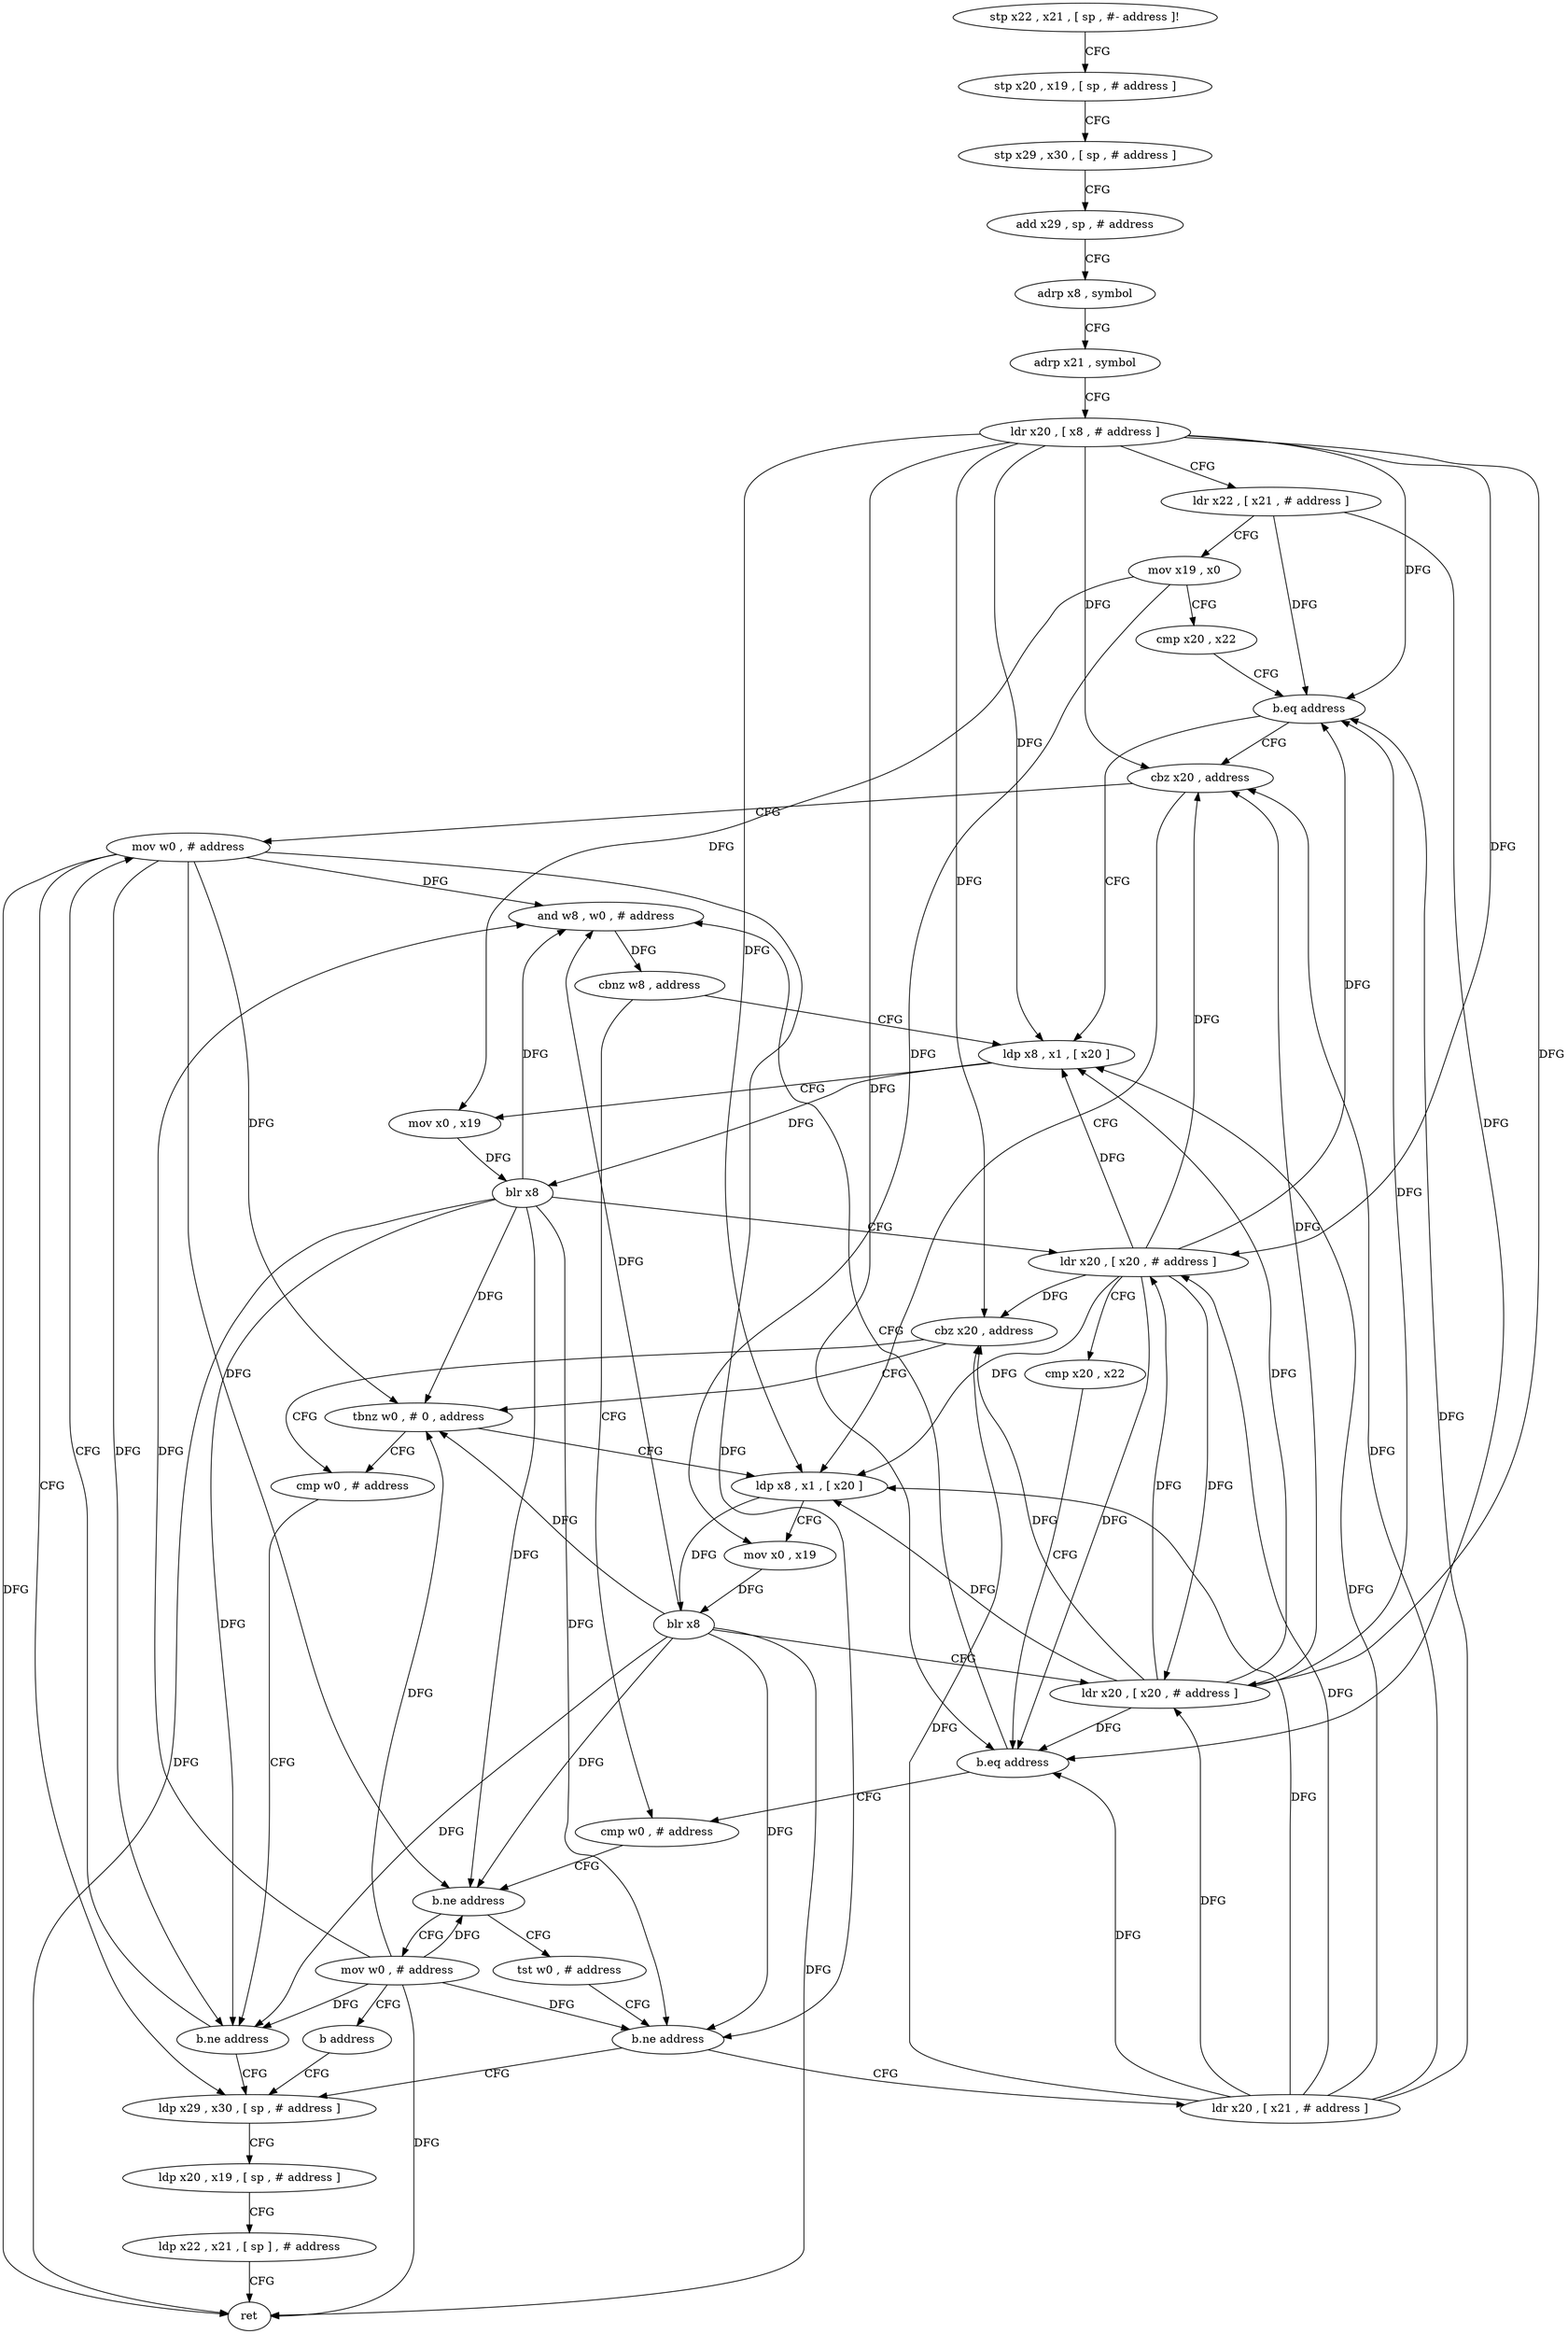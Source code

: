 digraph "func" {
"4212276" [label = "stp x22 , x21 , [ sp , #- address ]!" ]
"4212280" [label = "stp x20 , x19 , [ sp , # address ]" ]
"4212284" [label = "stp x29 , x30 , [ sp , # address ]" ]
"4212288" [label = "add x29 , sp , # address" ]
"4212292" [label = "adrp x8 , symbol" ]
"4212296" [label = "adrp x21 , symbol" ]
"4212300" [label = "ldr x20 , [ x8 , # address ]" ]
"4212304" [label = "ldr x22 , [ x21 , # address ]" ]
"4212308" [label = "mov x19 , x0" ]
"4212312" [label = "cmp x20 , x22" ]
"4212316" [label = "b.eq address" ]
"4212380" [label = "cbz x20 , address" ]
"4212320" [label = "ldp x8 , x1 , [ x20 ]" ]
"4212416" [label = "mov w0 , # address" ]
"4212384" [label = "ldp x8 , x1 , [ x20 ]" ]
"4212324" [label = "mov x0 , x19" ]
"4212328" [label = "blr x8" ]
"4212332" [label = "ldr x20 , [ x20 , # address ]" ]
"4212336" [label = "cmp x20 , x22" ]
"4212340" [label = "b.eq address" ]
"4212352" [label = "cmp w0 , # address" ]
"4212344" [label = "and w8 , w0 , # address" ]
"4212420" [label = "ldp x29 , x30 , [ sp , # address ]" ]
"4212388" [label = "mov x0 , x19" ]
"4212392" [label = "blr x8" ]
"4212396" [label = "ldr x20 , [ x20 , # address ]" ]
"4212400" [label = "cbz x20 , address" ]
"4212408" [label = "cmp w0 , # address" ]
"4212404" [label = "tbnz w0 , # 0 , address" ]
"4212356" [label = "b.ne address" ]
"4212368" [label = "tst w0 , # address" ]
"4212360" [label = "mov w0 , # address" ]
"4212348" [label = "cbnz w8 , address" ]
"4212412" [label = "b.ne address" ]
"4212372" [label = "b.ne address" ]
"4212376" [label = "ldr x20 , [ x21 , # address ]" ]
"4212364" [label = "b address" ]
"4212424" [label = "ldp x20 , x19 , [ sp , # address ]" ]
"4212428" [label = "ldp x22 , x21 , [ sp ] , # address" ]
"4212432" [label = "ret" ]
"4212276" -> "4212280" [ label = "CFG" ]
"4212280" -> "4212284" [ label = "CFG" ]
"4212284" -> "4212288" [ label = "CFG" ]
"4212288" -> "4212292" [ label = "CFG" ]
"4212292" -> "4212296" [ label = "CFG" ]
"4212296" -> "4212300" [ label = "CFG" ]
"4212300" -> "4212304" [ label = "CFG" ]
"4212300" -> "4212316" [ label = "DFG" ]
"4212300" -> "4212380" [ label = "DFG" ]
"4212300" -> "4212320" [ label = "DFG" ]
"4212300" -> "4212332" [ label = "DFG" ]
"4212300" -> "4212340" [ label = "DFG" ]
"4212300" -> "4212384" [ label = "DFG" ]
"4212300" -> "4212396" [ label = "DFG" ]
"4212300" -> "4212400" [ label = "DFG" ]
"4212304" -> "4212308" [ label = "CFG" ]
"4212304" -> "4212316" [ label = "DFG" ]
"4212304" -> "4212340" [ label = "DFG" ]
"4212308" -> "4212312" [ label = "CFG" ]
"4212308" -> "4212324" [ label = "DFG" ]
"4212308" -> "4212388" [ label = "DFG" ]
"4212312" -> "4212316" [ label = "CFG" ]
"4212316" -> "4212380" [ label = "CFG" ]
"4212316" -> "4212320" [ label = "CFG" ]
"4212380" -> "4212416" [ label = "CFG" ]
"4212380" -> "4212384" [ label = "CFG" ]
"4212320" -> "4212324" [ label = "CFG" ]
"4212320" -> "4212328" [ label = "DFG" ]
"4212416" -> "4212420" [ label = "CFG" ]
"4212416" -> "4212356" [ label = "DFG" ]
"4212416" -> "4212344" [ label = "DFG" ]
"4212416" -> "4212432" [ label = "DFG" ]
"4212416" -> "4212412" [ label = "DFG" ]
"4212416" -> "4212404" [ label = "DFG" ]
"4212416" -> "4212372" [ label = "DFG" ]
"4212384" -> "4212388" [ label = "CFG" ]
"4212384" -> "4212392" [ label = "DFG" ]
"4212324" -> "4212328" [ label = "DFG" ]
"4212328" -> "4212332" [ label = "CFG" ]
"4212328" -> "4212356" [ label = "DFG" ]
"4212328" -> "4212344" [ label = "DFG" ]
"4212328" -> "4212432" [ label = "DFG" ]
"4212328" -> "4212412" [ label = "DFG" ]
"4212328" -> "4212404" [ label = "DFG" ]
"4212328" -> "4212372" [ label = "DFG" ]
"4212332" -> "4212336" [ label = "CFG" ]
"4212332" -> "4212380" [ label = "DFG" ]
"4212332" -> "4212320" [ label = "DFG" ]
"4212332" -> "4212316" [ label = "DFG" ]
"4212332" -> "4212340" [ label = "DFG" ]
"4212332" -> "4212384" [ label = "DFG" ]
"4212332" -> "4212396" [ label = "DFG" ]
"4212332" -> "4212400" [ label = "DFG" ]
"4212336" -> "4212340" [ label = "CFG" ]
"4212340" -> "4212352" [ label = "CFG" ]
"4212340" -> "4212344" [ label = "CFG" ]
"4212352" -> "4212356" [ label = "CFG" ]
"4212344" -> "4212348" [ label = "DFG" ]
"4212420" -> "4212424" [ label = "CFG" ]
"4212388" -> "4212392" [ label = "DFG" ]
"4212392" -> "4212396" [ label = "CFG" ]
"4212392" -> "4212356" [ label = "DFG" ]
"4212392" -> "4212344" [ label = "DFG" ]
"4212392" -> "4212432" [ label = "DFG" ]
"4212392" -> "4212412" [ label = "DFG" ]
"4212392" -> "4212404" [ label = "DFG" ]
"4212392" -> "4212372" [ label = "DFG" ]
"4212396" -> "4212400" [ label = "DFG" ]
"4212396" -> "4212380" [ label = "DFG" ]
"4212396" -> "4212320" [ label = "DFG" ]
"4212396" -> "4212332" [ label = "DFG" ]
"4212396" -> "4212384" [ label = "DFG" ]
"4212396" -> "4212316" [ label = "DFG" ]
"4212396" -> "4212340" [ label = "DFG" ]
"4212400" -> "4212408" [ label = "CFG" ]
"4212400" -> "4212404" [ label = "CFG" ]
"4212408" -> "4212412" [ label = "CFG" ]
"4212404" -> "4212384" [ label = "CFG" ]
"4212404" -> "4212408" [ label = "CFG" ]
"4212356" -> "4212368" [ label = "CFG" ]
"4212356" -> "4212360" [ label = "CFG" ]
"4212368" -> "4212372" [ label = "CFG" ]
"4212360" -> "4212364" [ label = "CFG" ]
"4212360" -> "4212356" [ label = "DFG" ]
"4212360" -> "4212344" [ label = "DFG" ]
"4212360" -> "4212412" [ label = "DFG" ]
"4212360" -> "4212404" [ label = "DFG" ]
"4212360" -> "4212372" [ label = "DFG" ]
"4212360" -> "4212432" [ label = "DFG" ]
"4212348" -> "4212320" [ label = "CFG" ]
"4212348" -> "4212352" [ label = "CFG" ]
"4212412" -> "4212420" [ label = "CFG" ]
"4212412" -> "4212416" [ label = "CFG" ]
"4212372" -> "4212420" [ label = "CFG" ]
"4212372" -> "4212376" [ label = "CFG" ]
"4212376" -> "4212380" [ label = "DFG" ]
"4212376" -> "4212320" [ label = "DFG" ]
"4212376" -> "4212332" [ label = "DFG" ]
"4212376" -> "4212384" [ label = "DFG" ]
"4212376" -> "4212396" [ label = "DFG" ]
"4212376" -> "4212400" [ label = "DFG" ]
"4212376" -> "4212316" [ label = "DFG" ]
"4212376" -> "4212340" [ label = "DFG" ]
"4212364" -> "4212420" [ label = "CFG" ]
"4212424" -> "4212428" [ label = "CFG" ]
"4212428" -> "4212432" [ label = "CFG" ]
}

